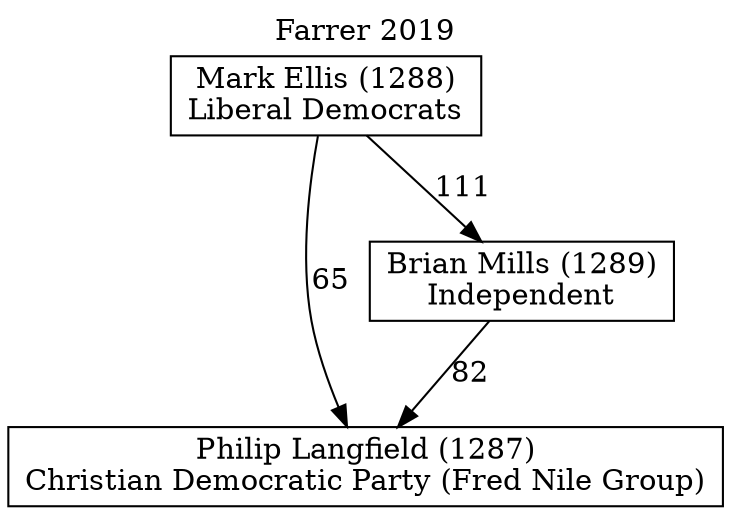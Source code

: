 // House preference flow
digraph "Philip Langfield (1287)_Farrer_2019" {
	graph [label="Farrer 2019" labelloc=t mclimit=10]
	node [shape=box]
	"Philip Langfield (1287)" [label="Philip Langfield (1287)
Christian Democratic Party (Fred Nile Group)"]
	"Brian Mills (1289)" [label="Brian Mills (1289)
Independent"]
	"Mark Ellis (1288)" [label="Mark Ellis (1288)
Liberal Democrats"]
	"Brian Mills (1289)" -> "Philip Langfield (1287)" [label=82]
	"Mark Ellis (1288)" -> "Brian Mills (1289)" [label=111]
	"Mark Ellis (1288)" -> "Philip Langfield (1287)" [label=65]
}
